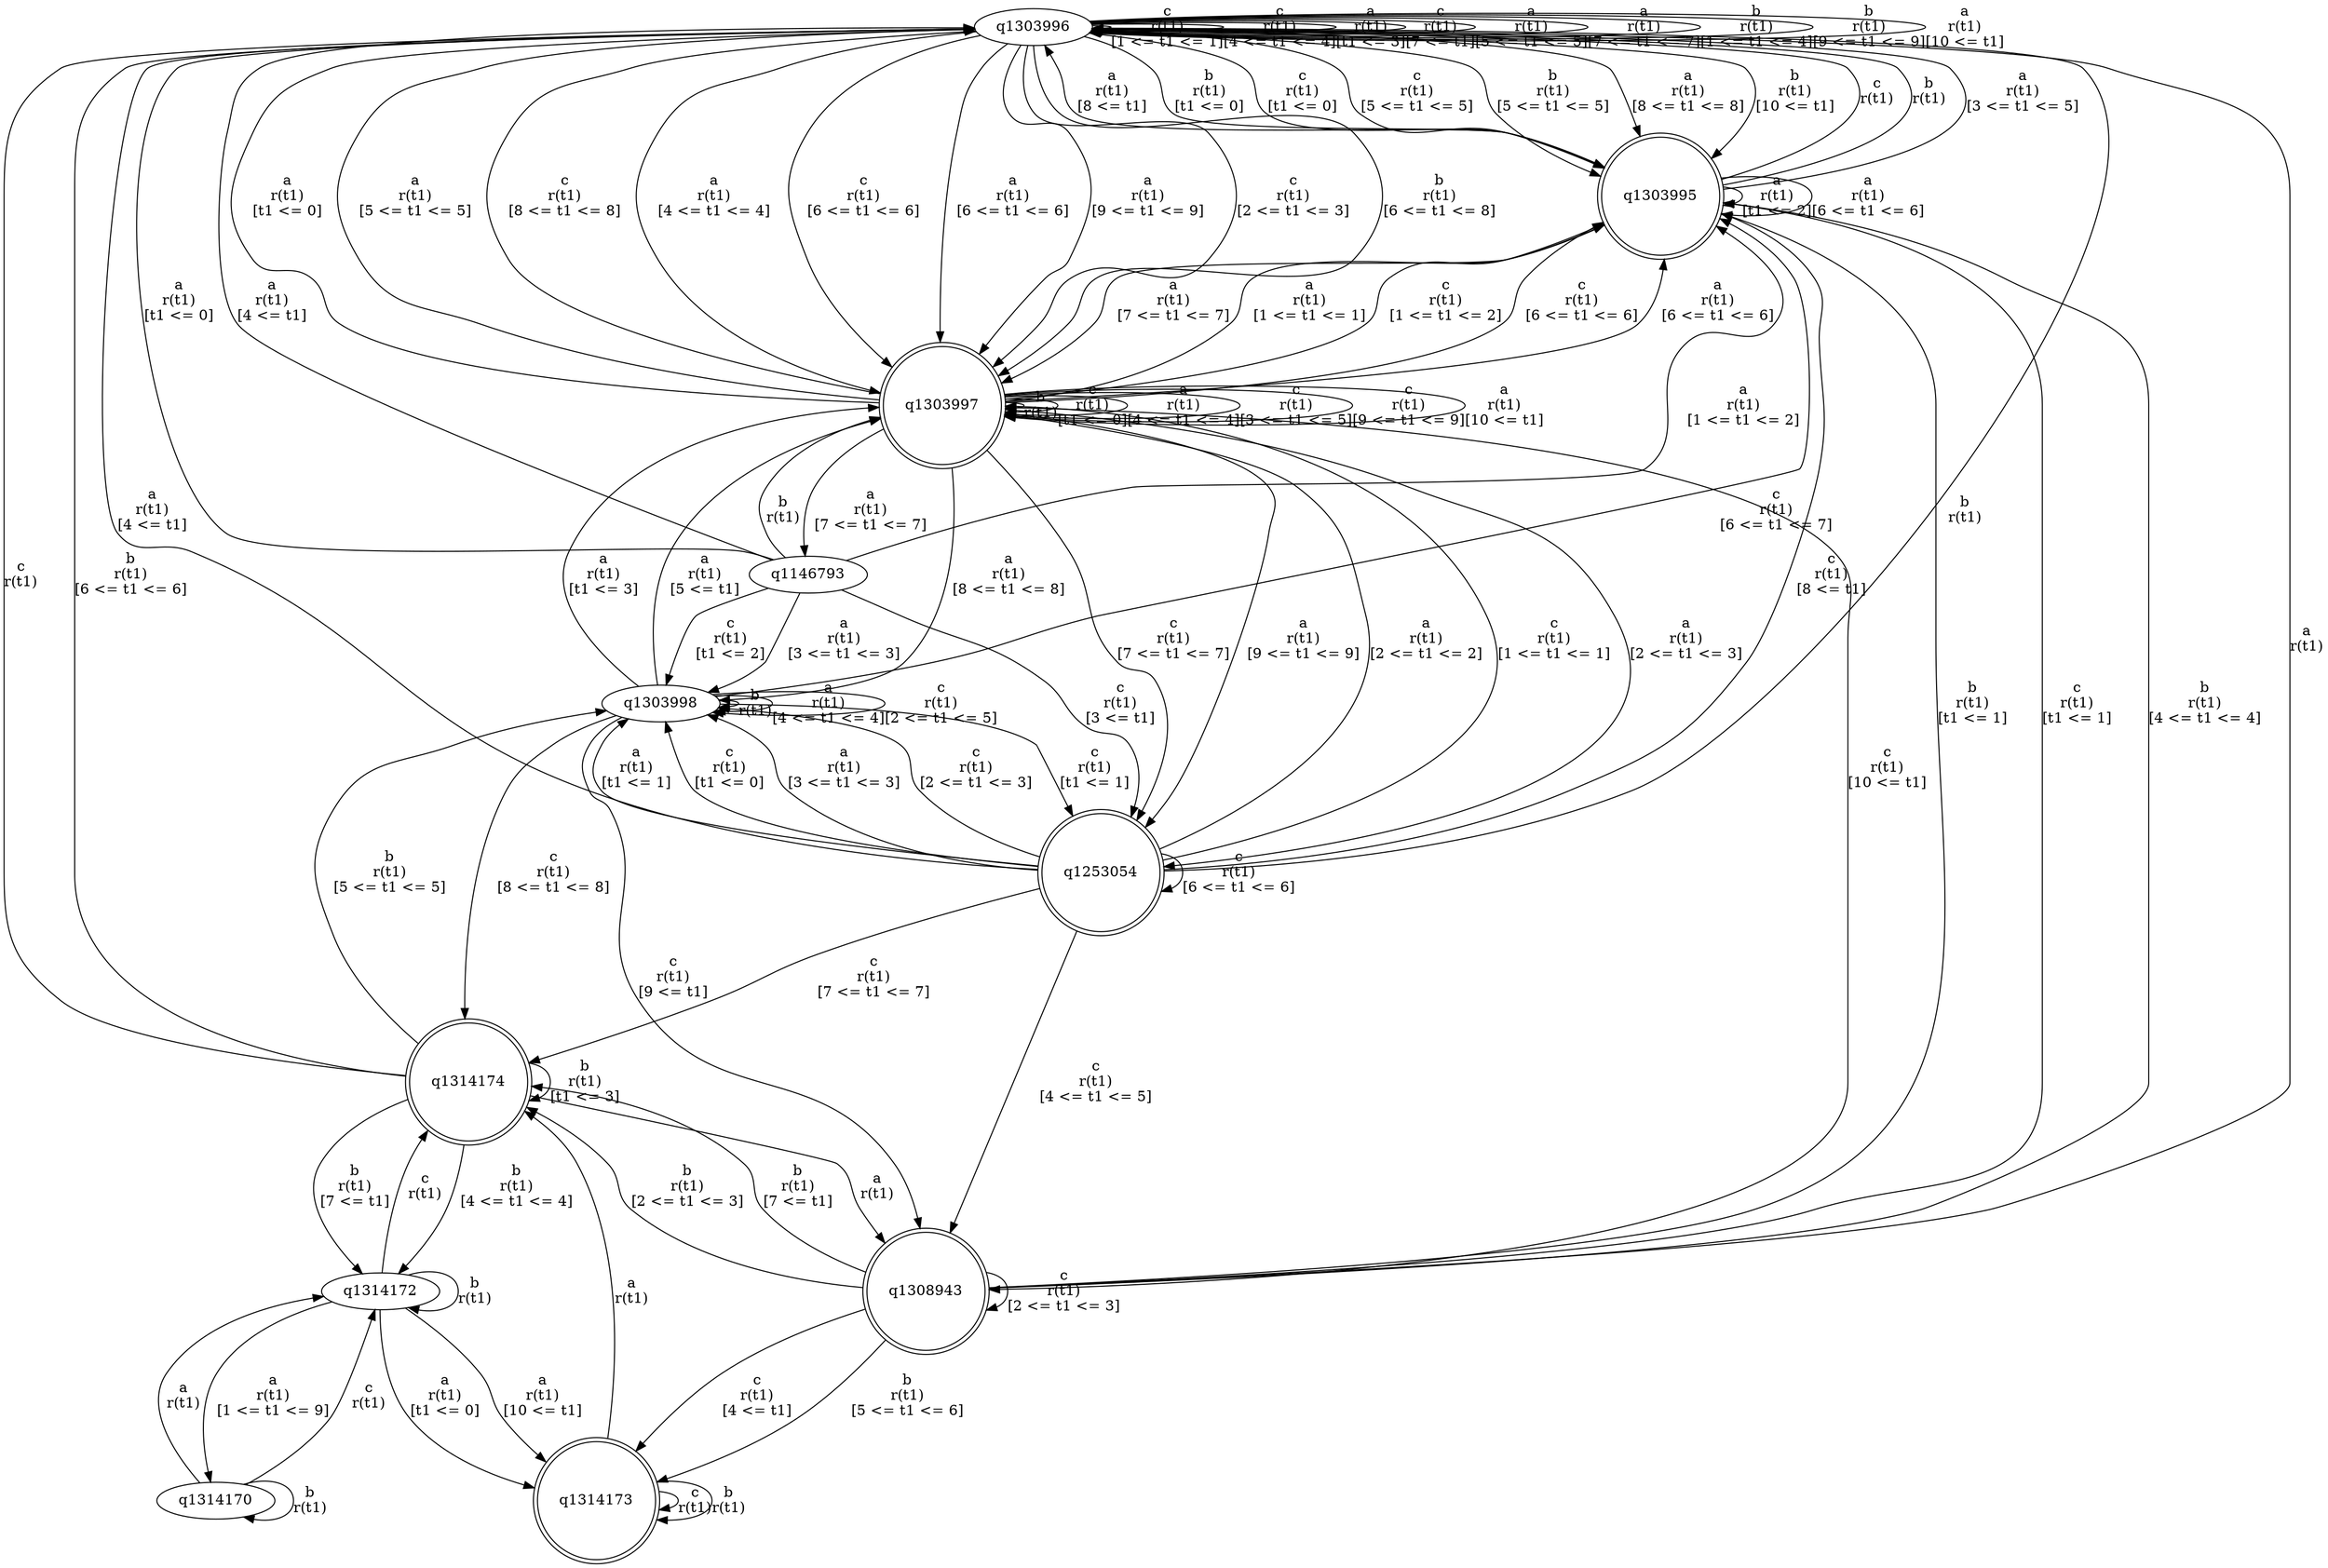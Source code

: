 digraph "tests_1/test29/solution101/solution_verwer" {
	q1303996[label=q1303996]
	q1303995[label=q1303995 shape=doublecircle]
	q1303997[label=q1303997 shape=doublecircle]
	q1253054[label=q1253054 shape=doublecircle]
	q1303998[label=q1303998]
	q1308943[label=q1308943 shape=doublecircle]
	q1314174[label=q1314174 shape=doublecircle]
	q1314172[label=q1314172]
	q1314173[label=q1314173 shape=doublecircle]
	q1314170[label=q1314170]
	q1146793[label=q1146793]
	q1303996 -> q1303995[label="b\nr(t1)\n[t1 <= 0]"]
	q1303995 -> q1303996[label="c\nr(t1)\n"]
	q1303995 -> q1303996[label="b\nr(t1)\n"]
	q1303995 -> q1303995[label="a\nr(t1)\n[t1 <= 2]"]
	q1303995 -> q1303996[label="a\nr(t1)\n[3 <= t1 <= 5]"]
	q1303995 -> q1303995[label="a\nr(t1)\n[6 <= t1 <= 6]"]
	q1303995 -> q1303997[label="a\nr(t1)\n[7 <= t1 <= 7]"]
	q1303997 -> q1303997[label="b\nr(t1)\n"]
	q1303997 -> q1303997[label="c\nr(t1)\n[t1 <= 0]"]
	q1303997 -> q1303996[label="a\nr(t1)\n[t1 <= 0]"]
	q1303997 -> q1303995[label="a\nr(t1)\n[1 <= t1 <= 1]"]
	q1303997 -> q1303995[label="c\nr(t1)\n[1 <= t1 <= 2]"]
	q1303997 -> q1303997[label="a\nr(t1)\n[4 <= t1 <= 4]"]
	q1303997 -> q1303997[label="c\nr(t1)\n[3 <= t1 <= 5]"]
	q1303997 -> q1303996[label="a\nr(t1)\n[5 <= t1 <= 5]"]
	q1303997 -> q1303995[label="c\nr(t1)\n[6 <= t1 <= 6]"]
	q1303997 -> q1303995[label="a\nr(t1)\n[6 <= t1 <= 6]"]
	q1303997 -> q1253054[label="c\nr(t1)\n[7 <= t1 <= 7]"]
	q1253054 -> q1303996[label="b\nr(t1)\n"]
	q1253054 -> q1303998[label="a\nr(t1)\n[t1 <= 1]"]
	q1303998 -> q1303998[label="b\nr(t1)\n"]
	q1303998 -> q1303997[label="a\nr(t1)\n[t1 <= 3]"]
	q1303998 -> q1253054[label="c\nr(t1)\n[t1 <= 1]"]
	q1303998 -> q1303998[label="a\nr(t1)\n[4 <= t1 <= 4]"]
	q1303998 -> q1303997[label="a\nr(t1)\n[5 <= t1]"]
	q1303998 -> q1303998[label="c\nr(t1)\n[2 <= t1 <= 5]"]
	q1303998 -> q1308943[label="c\nr(t1)\n[9 <= t1]"]
	q1308943 -> q1303996[label="a\nr(t1)\n"]
	q1308943 -> q1303995[label="b\nr(t1)\n[t1 <= 1]"]
	q1308943 -> q1303995[label="c\nr(t1)\n[t1 <= 1]"]
	q1308943 -> q1314174[label="b\nr(t1)\n[2 <= t1 <= 3]"]
	q1314174 -> q1308943[label="a\nr(t1)\n"]
	q1314174 -> q1303996[label="c\nr(t1)\n"]
	q1314174 -> q1314174[label="b\nr(t1)\n[t1 <= 3]"]
	q1314174 -> q1314172[label="b\nr(t1)\n[4 <= t1 <= 4]"]
	q1314172 -> q1314172[label="b\nr(t1)\n"]
	q1314172 -> q1314174[label="c\nr(t1)\n"]
	q1314172 -> q1314173[label="a\nr(t1)\n[t1 <= 0]"]
	q1314173 -> q1314174[label="a\nr(t1)\n"]
	q1314173 -> q1314173[label="c\nr(t1)\n"]
	q1314173 -> q1314173[label="b\nr(t1)\n"]
	q1314172 -> q1314173[label="a\nr(t1)\n[10 <= t1]"]
	q1314172 -> q1314170[label="a\nr(t1)\n[1 <= t1 <= 9]"]
	q1314170 -> q1314172[label="c\nr(t1)\n"]
	q1314170 -> q1314170[label="b\nr(t1)\n"]
	q1314170 -> q1314172[label="a\nr(t1)\n"]
	q1314174 -> q1303998[label="b\nr(t1)\n[5 <= t1 <= 5]"]
	q1314174 -> q1303996[label="b\nr(t1)\n[6 <= t1 <= 6]"]
	q1314174 -> q1314172[label="b\nr(t1)\n[7 <= t1]"]
	q1308943 -> q1303995[label="b\nr(t1)\n[4 <= t1 <= 4]"]
	q1308943 -> q1314173[label="b\nr(t1)\n[5 <= t1 <= 6]"]
	q1308943 -> q1314174[label="b\nr(t1)\n[7 <= t1]"]
	q1308943 -> q1308943[label="c\nr(t1)\n[2 <= t1 <= 3]"]
	q1308943 -> q1314173[label="c\nr(t1)\n[4 <= t1]"]
	q1303998 -> q1303995[label="c\nr(t1)\n[6 <= t1 <= 7]"]
	q1303998 -> q1314174[label="c\nr(t1)\n[8 <= t1 <= 8]"]
	q1253054 -> q1303998[label="c\nr(t1)\n[t1 <= 0]"]
	q1253054 -> q1303997[label="a\nr(t1)\n[2 <= t1 <= 2]"]
	q1253054 -> q1303997[label="c\nr(t1)\n[1 <= t1 <= 1]"]
	q1253054 -> q1303998[label="a\nr(t1)\n[3 <= t1 <= 3]"]
	q1253054 -> q1303996[label="a\nr(t1)\n[4 <= t1]"]
	q1253054 -> q1253054[label="c\nr(t1)\n[6 <= t1 <= 6]"]
	q1253054 -> q1314174[label="c\nr(t1)\n[7 <= t1 <= 7]"]
	q1253054 -> q1303995[label="c\nr(t1)\n[8 <= t1]"]
	q1253054 -> q1303998[label="c\nr(t1)\n[2 <= t1 <= 3]"]
	q1253054 -> q1308943[label="c\nr(t1)\n[4 <= t1 <= 5]"]
	q1303997 -> q1146793[label="a\nr(t1)\n[7 <= t1 <= 7]"]
	q1146793 -> q1303997[label="b\nr(t1)\n"]
	q1146793 -> q1303996[label="a\nr(t1)\n[t1 <= 0]"]
	q1146793 -> q1303998[label="c\nr(t1)\n[t1 <= 2]"]
	q1146793 -> q1253054[label="c\nr(t1)\n[3 <= t1]"]
	q1146793 -> q1303995[label="a\nr(t1)\n[1 <= t1 <= 2]"]
	q1146793 -> q1303998[label="a\nr(t1)\n[3 <= t1 <= 3]"]
	q1146793 -> q1303996[label="a\nr(t1)\n[4 <= t1]"]
	q1303997 -> q1303996[label="c\nr(t1)\n[8 <= t1 <= 8]"]
	q1303997 -> q1303998[label="a\nr(t1)\n[8 <= t1 <= 8]"]
	q1303997 -> q1303997[label="c\nr(t1)\n[9 <= t1 <= 9]"]
	q1303997 -> q1308943[label="c\nr(t1)\n[10 <= t1]"]
	q1303997 -> q1253054[label="a\nr(t1)\n[9 <= t1 <= 9]"]
	q1303997 -> q1303997[label="a\nr(t1)\n[10 <= t1]"]
	q1303997 -> q1253054[label="a\nr(t1)\n[2 <= t1 <= 3]"]
	q1303995 -> q1303996[label="a\nr(t1)\n[8 <= t1]"]
	q1303996 -> q1303995[label="c\nr(t1)\n[t1 <= 0]"]
	q1303996 -> q1303996[label="c\nr(t1)\n[1 <= t1 <= 1]"]
	q1303996 -> q1303996[label="c\nr(t1)\n[4 <= t1 <= 4]"]
	q1303996 -> q1303996[label="a\nr(t1)\n[t1 <= 3]"]
	q1303996 -> q1303995[label="c\nr(t1)\n[5 <= t1 <= 5]"]
	q1303996 -> q1303997[label="a\nr(t1)\n[4 <= t1 <= 4]"]
	q1303996 -> q1303995[label="b\nr(t1)\n[5 <= t1 <= 5]"]
	q1303996 -> q1303997[label="c\nr(t1)\n[6 <= t1 <= 6]"]
	q1303996 -> q1303996[label="c\nr(t1)\n[7 <= t1]"]
	q1303996 -> q1303996[label="a\nr(t1)\n[5 <= t1 <= 5]"]
	q1303996 -> q1303997[label="a\nr(t1)\n[6 <= t1 <= 6]"]
	q1303996 -> q1303996[label="a\nr(t1)\n[7 <= t1 <= 7]"]
	q1303996 -> q1303996[label="b\nr(t1)\n[1 <= t1 <= 4]"]
	q1303996 -> q1303995[label="a\nr(t1)\n[8 <= t1 <= 8]"]
	q1303996 -> q1303996[label="b\nr(t1)\n[9 <= t1 <= 9]"]
	q1303996 -> q1303995[label="b\nr(t1)\n[10 <= t1]"]
	q1303996 -> q1303997[label="a\nr(t1)\n[9 <= t1 <= 9]"]
	q1303996 -> q1303996[label="a\nr(t1)\n[10 <= t1]"]
	q1303996 -> q1303997[label="c\nr(t1)\n[2 <= t1 <= 3]"]
	q1303996 -> q1303997[label="b\nr(t1)\n[6 <= t1 <= 8]"]
}
